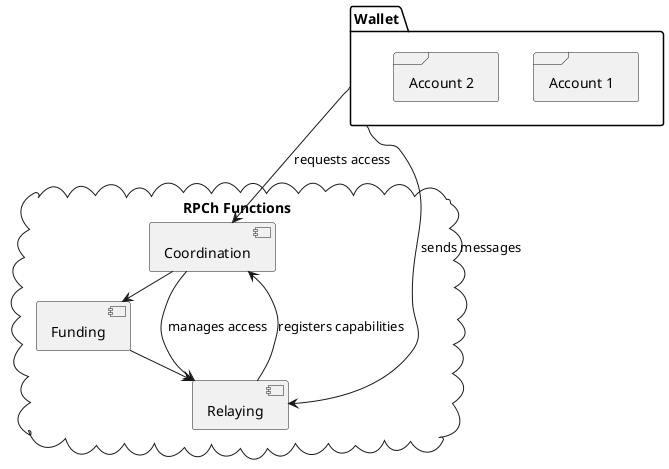 @startuml

package Wallet as wal {
	frame "Account 1" as a1
	frame "Account 2" as a2
}

cloud "RPCh Functions" {
	[Relaying] as rel
  [Coordination] as coo
	[Funding] as fun
}

wal --> rel : sends messages
wal --> coo : requests access

coo -> fun : triggers funding
coo -> rel : manages access

rel --> coo : registers capabilities

fun -> rel : funds

@enduml
